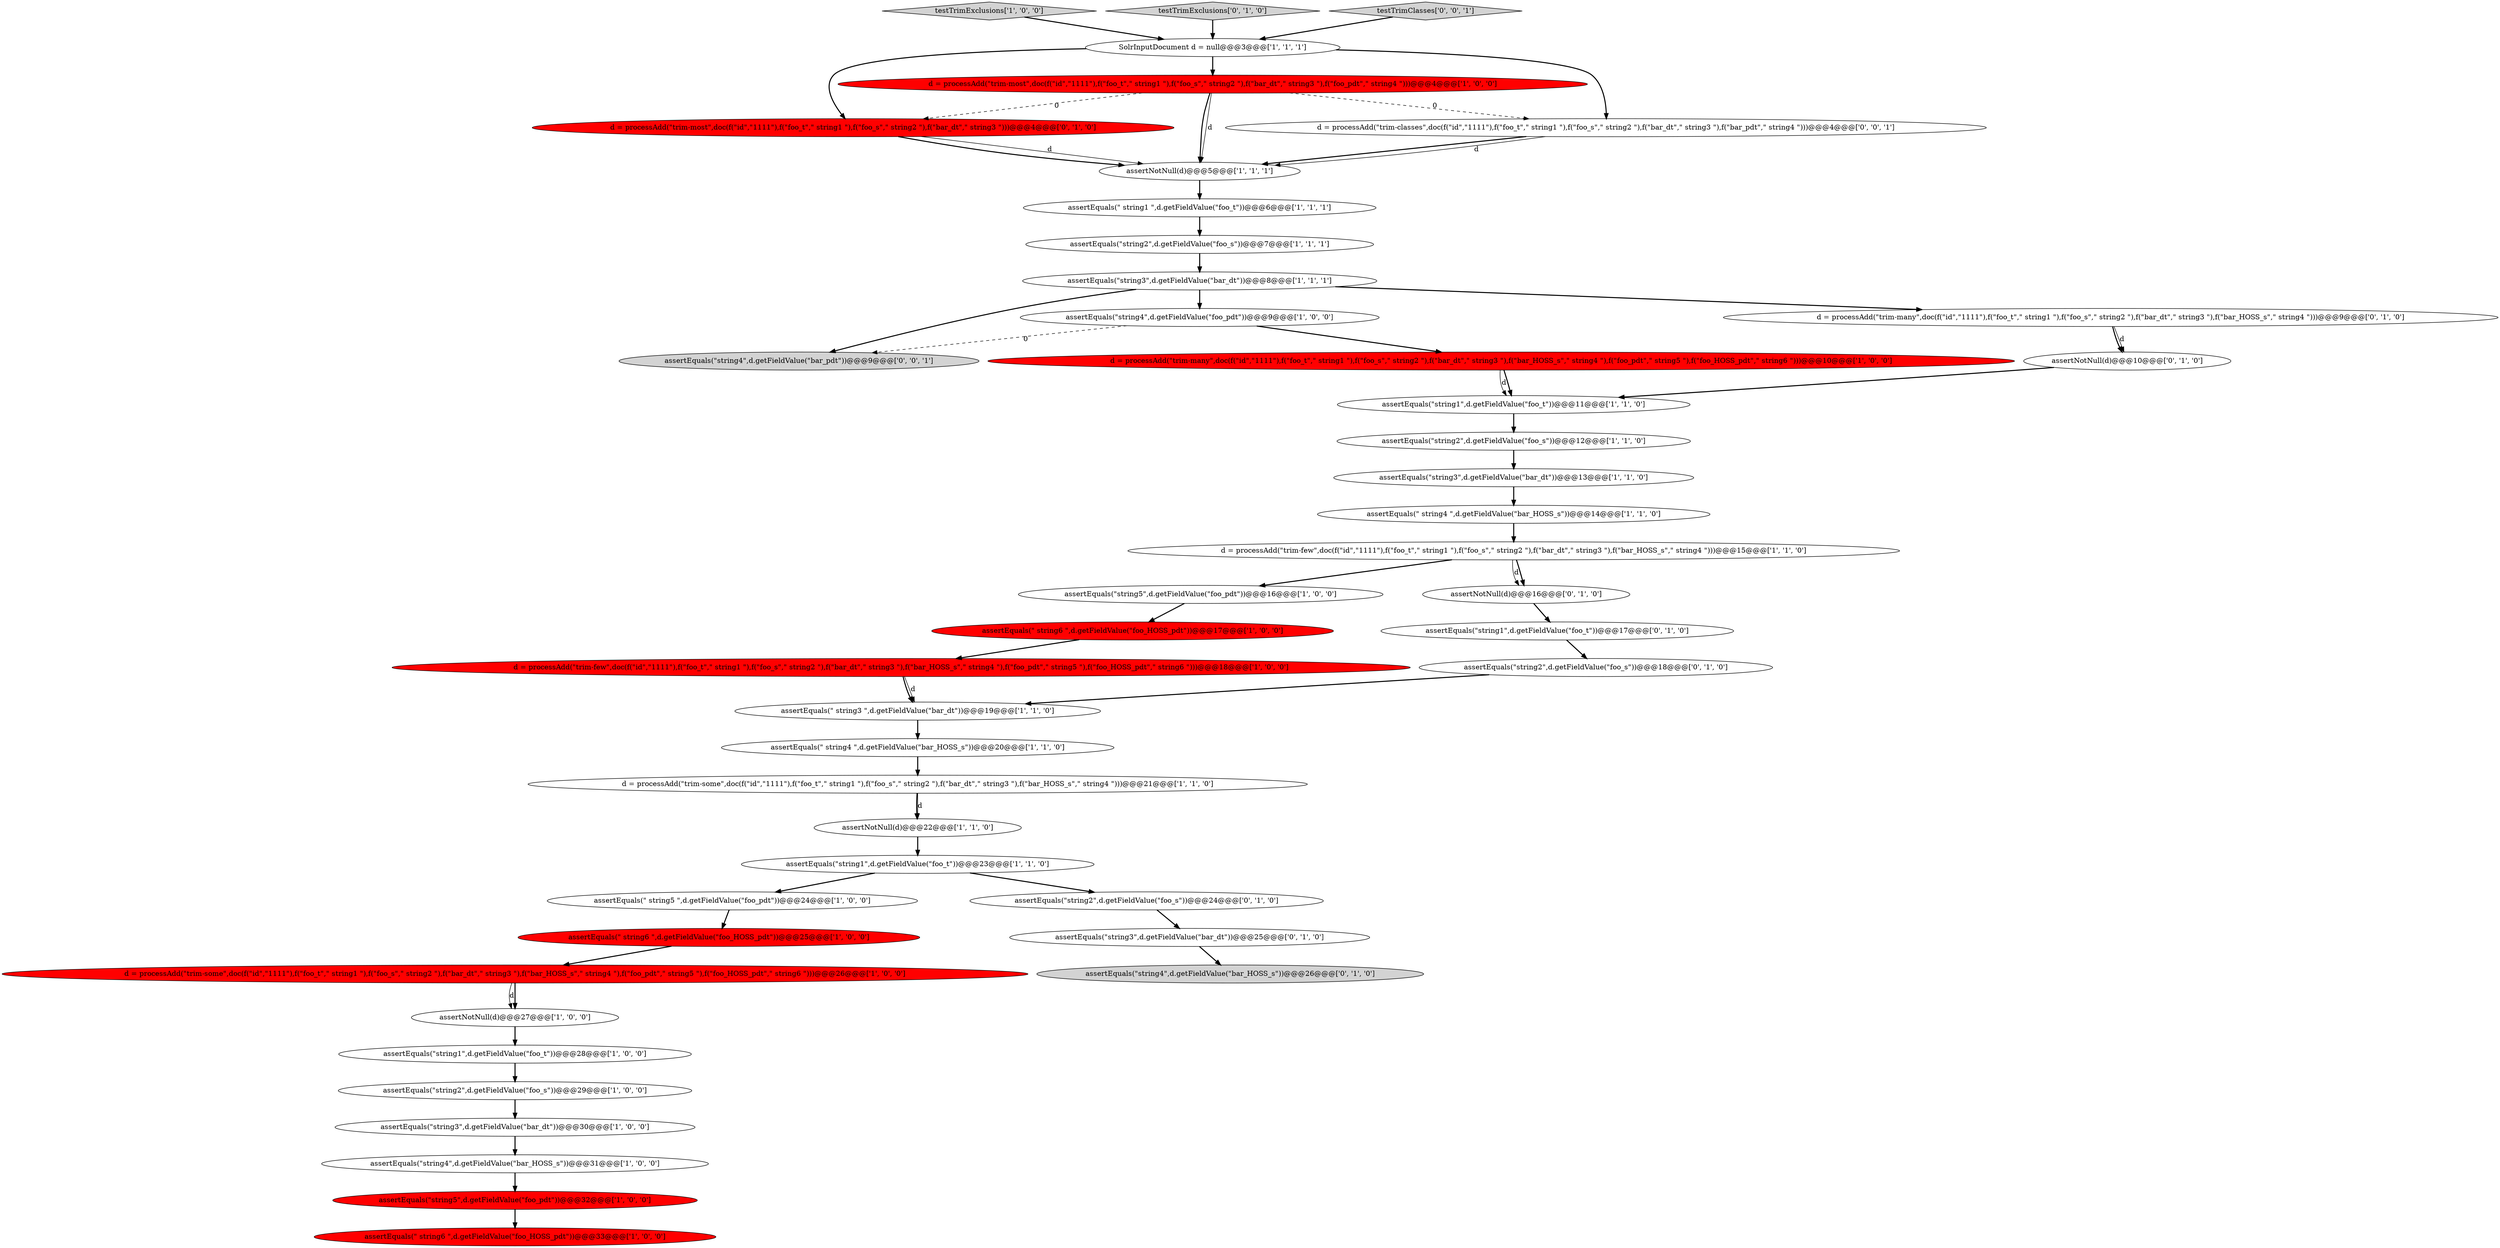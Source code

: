 digraph {
20 [style = filled, label = "assertEquals(\" string3 \",d.getFieldValue(\"bar_dt\"))@@@19@@@['1', '1', '0']", fillcolor = white, shape = ellipse image = "AAA0AAABBB1BBB"];
18 [style = filled, label = "testTrimExclusions['1', '0', '0']", fillcolor = lightgray, shape = diamond image = "AAA0AAABBB1BBB"];
24 [style = filled, label = "assertNotNull(d)@@@27@@@['1', '0', '0']", fillcolor = white, shape = ellipse image = "AAA0AAABBB1BBB"];
6 [style = filled, label = "assertNotNull(d)@@@22@@@['1', '1', '0']", fillcolor = white, shape = ellipse image = "AAA0AAABBB1BBB"];
19 [style = filled, label = "d = processAdd(\"trim-some\",doc(f(\"id\",\"1111\"),f(\"foo_t\",\" string1 \"),f(\"foo_s\",\" string2 \"),f(\"bar_dt\",\" string3 \"),f(\"bar_HOSS_s\",\" string4 \"),f(\"foo_pdt\",\" string5 \"),f(\"foo_HOSS_pdt\",\" string6 \")))@@@26@@@['1', '0', '0']", fillcolor = red, shape = ellipse image = "AAA1AAABBB1BBB"];
25 [style = filled, label = "assertEquals(\" string4 \",d.getFieldValue(\"bar_HOSS_s\"))@@@20@@@['1', '1', '0']", fillcolor = white, shape = ellipse image = "AAA0AAABBB1BBB"];
12 [style = filled, label = "assertEquals(\"string5\",d.getFieldValue(\"foo_pdt\"))@@@16@@@['1', '0', '0']", fillcolor = white, shape = ellipse image = "AAA0AAABBB1BBB"];
42 [style = filled, label = "d = processAdd(\"trim-classes\",doc(f(\"id\",\"1111\"),f(\"foo_t\",\" string1 \"),f(\"foo_s\",\" string2 \"),f(\"bar_dt\",\" string3 \"),f(\"bar_pdt\",\" string4 \")))@@@4@@@['0', '0', '1']", fillcolor = white, shape = ellipse image = "AAA0AAABBB3BBB"];
35 [style = filled, label = "assertEquals(\"string3\",d.getFieldValue(\"bar_dt\"))@@@25@@@['0', '1', '0']", fillcolor = white, shape = ellipse image = "AAA0AAABBB2BBB"];
32 [style = filled, label = "testTrimExclusions['0', '1', '0']", fillcolor = lightgray, shape = diamond image = "AAA0AAABBB2BBB"];
1 [style = filled, label = "assertEquals(\"string2\",d.getFieldValue(\"foo_s\"))@@@12@@@['1', '1', '0']", fillcolor = white, shape = ellipse image = "AAA0AAABBB1BBB"];
11 [style = filled, label = "d = processAdd(\"trim-few\",doc(f(\"id\",\"1111\"),f(\"foo_t\",\" string1 \"),f(\"foo_s\",\" string2 \"),f(\"bar_dt\",\" string3 \"),f(\"bar_HOSS_s\",\" string4 \"),f(\"foo_pdt\",\" string5 \"),f(\"foo_HOSS_pdt\",\" string6 \")))@@@18@@@['1', '0', '0']", fillcolor = red, shape = ellipse image = "AAA1AAABBB1BBB"];
23 [style = filled, label = "d = processAdd(\"trim-few\",doc(f(\"id\",\"1111\"),f(\"foo_t\",\" string1 \"),f(\"foo_s\",\" string2 \"),f(\"bar_dt\",\" string3 \"),f(\"bar_HOSS_s\",\" string4 \")))@@@15@@@['1', '1', '0']", fillcolor = white, shape = ellipse image = "AAA0AAABBB1BBB"];
9 [style = filled, label = "assertEquals(\" string6 \",d.getFieldValue(\"foo_HOSS_pdt\"))@@@25@@@['1', '0', '0']", fillcolor = red, shape = ellipse image = "AAA1AAABBB1BBB"];
40 [style = filled, label = "assertNotNull(d)@@@16@@@['0', '1', '0']", fillcolor = white, shape = ellipse image = "AAA0AAABBB2BBB"];
0 [style = filled, label = "d = processAdd(\"trim-many\",doc(f(\"id\",\"1111\"),f(\"foo_t\",\" string1 \"),f(\"foo_s\",\" string2 \"),f(\"bar_dt\",\" string3 \"),f(\"bar_HOSS_s\",\" string4 \"),f(\"foo_pdt\",\" string5 \"),f(\"foo_HOSS_pdt\",\" string6 \")))@@@10@@@['1', '0', '0']", fillcolor = red, shape = ellipse image = "AAA1AAABBB1BBB"];
21 [style = filled, label = "assertEquals(\"string3\",d.getFieldValue(\"bar_dt\"))@@@8@@@['1', '1', '1']", fillcolor = white, shape = ellipse image = "AAA0AAABBB1BBB"];
41 [style = filled, label = "assertEquals(\"string4\",d.getFieldValue(\"bar_HOSS_s\"))@@@26@@@['0', '1', '0']", fillcolor = lightgray, shape = ellipse image = "AAA0AAABBB2BBB"];
7 [style = filled, label = "assertEquals(\"string2\",d.getFieldValue(\"foo_s\"))@@@29@@@['1', '0', '0']", fillcolor = white, shape = ellipse image = "AAA0AAABBB1BBB"];
14 [style = filled, label = "d = processAdd(\"trim-most\",doc(f(\"id\",\"1111\"),f(\"foo_t\",\" string1 \"),f(\"foo_s\",\" string2 \"),f(\"bar_dt\",\" string3 \"),f(\"foo_pdt\",\" string4 \")))@@@4@@@['1', '0', '0']", fillcolor = red, shape = ellipse image = "AAA1AAABBB1BBB"];
4 [style = filled, label = "assertEquals(\"string1\",d.getFieldValue(\"foo_t\"))@@@23@@@['1', '1', '0']", fillcolor = white, shape = ellipse image = "AAA0AAABBB1BBB"];
2 [style = filled, label = "assertEquals(\" string6 \",d.getFieldValue(\"foo_HOSS_pdt\"))@@@17@@@['1', '0', '0']", fillcolor = red, shape = ellipse image = "AAA1AAABBB1BBB"];
33 [style = filled, label = "assertEquals(\"string1\",d.getFieldValue(\"foo_t\"))@@@17@@@['0', '1', '0']", fillcolor = white, shape = ellipse image = "AAA0AAABBB2BBB"];
15 [style = filled, label = "assertEquals(\"string3\",d.getFieldValue(\"bar_dt\"))@@@30@@@['1', '0', '0']", fillcolor = white, shape = ellipse image = "AAA0AAABBB1BBB"];
27 [style = filled, label = "assertEquals(\" string5 \",d.getFieldValue(\"foo_pdt\"))@@@24@@@['1', '0', '0']", fillcolor = white, shape = ellipse image = "AAA0AAABBB1BBB"];
8 [style = filled, label = "assertEquals(\"string1\",d.getFieldValue(\"foo_t\"))@@@11@@@['1', '1', '0']", fillcolor = white, shape = ellipse image = "AAA0AAABBB1BBB"];
17 [style = filled, label = "assertEquals(\" string6 \",d.getFieldValue(\"foo_HOSS_pdt\"))@@@33@@@['1', '0', '0']", fillcolor = red, shape = ellipse image = "AAA1AAABBB1BBB"];
10 [style = filled, label = "d = processAdd(\"trim-some\",doc(f(\"id\",\"1111\"),f(\"foo_t\",\" string1 \"),f(\"foo_s\",\" string2 \"),f(\"bar_dt\",\" string3 \"),f(\"bar_HOSS_s\",\" string4 \")))@@@21@@@['1', '1', '0']", fillcolor = white, shape = ellipse image = "AAA0AAABBB1BBB"];
38 [style = filled, label = "d = processAdd(\"trim-most\",doc(f(\"id\",\"1111\"),f(\"foo_t\",\" string1 \"),f(\"foo_s\",\" string2 \"),f(\"bar_dt\",\" string3 \")))@@@4@@@['0', '1', '0']", fillcolor = red, shape = ellipse image = "AAA1AAABBB2BBB"];
31 [style = filled, label = "assertEquals(\"string3\",d.getFieldValue(\"bar_dt\"))@@@13@@@['1', '1', '0']", fillcolor = white, shape = ellipse image = "AAA0AAABBB1BBB"];
43 [style = filled, label = "testTrimClasses['0', '0', '1']", fillcolor = lightgray, shape = diamond image = "AAA0AAABBB3BBB"];
5 [style = filled, label = "assertEquals(\"string1\",d.getFieldValue(\"foo_t\"))@@@28@@@['1', '0', '0']", fillcolor = white, shape = ellipse image = "AAA0AAABBB1BBB"];
28 [style = filled, label = "assertEquals(\"string2\",d.getFieldValue(\"foo_s\"))@@@7@@@['1', '1', '1']", fillcolor = white, shape = ellipse image = "AAA0AAABBB1BBB"];
16 [style = filled, label = "assertEquals(\"string5\",d.getFieldValue(\"foo_pdt\"))@@@32@@@['1', '0', '0']", fillcolor = red, shape = ellipse image = "AAA1AAABBB1BBB"];
13 [style = filled, label = "assertEquals(\" string1 \",d.getFieldValue(\"foo_t\"))@@@6@@@['1', '1', '1']", fillcolor = white, shape = ellipse image = "AAA0AAABBB1BBB"];
30 [style = filled, label = "SolrInputDocument d = null@@@3@@@['1', '1', '1']", fillcolor = white, shape = ellipse image = "AAA0AAABBB1BBB"];
26 [style = filled, label = "assertEquals(\" string4 \",d.getFieldValue(\"bar_HOSS_s\"))@@@14@@@['1', '1', '0']", fillcolor = white, shape = ellipse image = "AAA0AAABBB1BBB"];
29 [style = filled, label = "assertNotNull(d)@@@5@@@['1', '1', '1']", fillcolor = white, shape = ellipse image = "AAA0AAABBB1BBB"];
44 [style = filled, label = "assertEquals(\"string4\",d.getFieldValue(\"bar_pdt\"))@@@9@@@['0', '0', '1']", fillcolor = lightgray, shape = ellipse image = "AAA0AAABBB3BBB"];
3 [style = filled, label = "assertEquals(\"string4\",d.getFieldValue(\"bar_HOSS_s\"))@@@31@@@['1', '0', '0']", fillcolor = white, shape = ellipse image = "AAA0AAABBB1BBB"];
34 [style = filled, label = "assertEquals(\"string2\",d.getFieldValue(\"foo_s\"))@@@24@@@['0', '1', '0']", fillcolor = white, shape = ellipse image = "AAA0AAABBB2BBB"];
36 [style = filled, label = "assertEquals(\"string2\",d.getFieldValue(\"foo_s\"))@@@18@@@['0', '1', '0']", fillcolor = white, shape = ellipse image = "AAA0AAABBB2BBB"];
39 [style = filled, label = "d = processAdd(\"trim-many\",doc(f(\"id\",\"1111\"),f(\"foo_t\",\" string1 \"),f(\"foo_s\",\" string2 \"),f(\"bar_dt\",\" string3 \"),f(\"bar_HOSS_s\",\" string4 \")))@@@9@@@['0', '1', '0']", fillcolor = white, shape = ellipse image = "AAA0AAABBB2BBB"];
22 [style = filled, label = "assertEquals(\"string4\",d.getFieldValue(\"foo_pdt\"))@@@9@@@['1', '0', '0']", fillcolor = white, shape = ellipse image = "AAA0AAABBB1BBB"];
37 [style = filled, label = "assertNotNull(d)@@@10@@@['0', '1', '0']", fillcolor = white, shape = ellipse image = "AAA0AAABBB2BBB"];
39->37 [style = bold, label=""];
38->29 [style = solid, label="d"];
22->44 [style = dashed, label="0"];
11->20 [style = bold, label=""];
30->38 [style = bold, label=""];
21->44 [style = bold, label=""];
11->20 [style = solid, label="d"];
14->29 [style = solid, label="d"];
35->41 [style = bold, label=""];
19->24 [style = solid, label="d"];
38->29 [style = bold, label=""];
27->9 [style = bold, label=""];
30->42 [style = bold, label=""];
18->30 [style = bold, label=""];
16->17 [style = bold, label=""];
3->16 [style = bold, label=""];
15->3 [style = bold, label=""];
32->30 [style = bold, label=""];
20->25 [style = bold, label=""];
42->29 [style = bold, label=""];
10->6 [style = bold, label=""];
36->20 [style = bold, label=""];
10->6 [style = solid, label="d"];
43->30 [style = bold, label=""];
24->5 [style = bold, label=""];
19->24 [style = bold, label=""];
8->1 [style = bold, label=""];
6->4 [style = bold, label=""];
31->26 [style = bold, label=""];
12->2 [style = bold, label=""];
40->33 [style = bold, label=""];
28->21 [style = bold, label=""];
39->37 [style = solid, label="d"];
0->8 [style = solid, label="d"];
22->0 [style = bold, label=""];
21->39 [style = bold, label=""];
21->22 [style = bold, label=""];
23->40 [style = solid, label="d"];
23->40 [style = bold, label=""];
26->23 [style = bold, label=""];
4->27 [style = bold, label=""];
33->36 [style = bold, label=""];
42->29 [style = solid, label="d"];
0->8 [style = bold, label=""];
14->38 [style = dashed, label="0"];
14->29 [style = bold, label=""];
14->42 [style = dashed, label="0"];
9->19 [style = bold, label=""];
30->14 [style = bold, label=""];
5->7 [style = bold, label=""];
7->15 [style = bold, label=""];
25->10 [style = bold, label=""];
23->12 [style = bold, label=""];
34->35 [style = bold, label=""];
37->8 [style = bold, label=""];
1->31 [style = bold, label=""];
2->11 [style = bold, label=""];
4->34 [style = bold, label=""];
13->28 [style = bold, label=""];
29->13 [style = bold, label=""];
}
